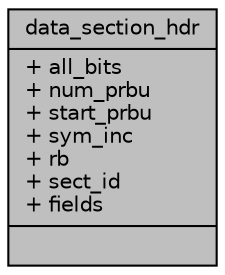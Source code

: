 digraph "data_section_hdr"
{
 // LATEX_PDF_SIZE
  edge [fontname="Helvetica",fontsize="10",labelfontname="Helvetica",labelfontsize="10"];
  node [fontname="Helvetica",fontsize="10",shape=record];
  Node1 [label="{data_section_hdr\n|+ all_bits\l+ num_prbu\l+ start_prbu\l+ sym_inc\l+ rb\l+ sect_id\l+ fields\l|}",height=0.2,width=0.4,color="black", fillcolor="grey75", style="filled", fontcolor="black",tooltip=" "];
}
